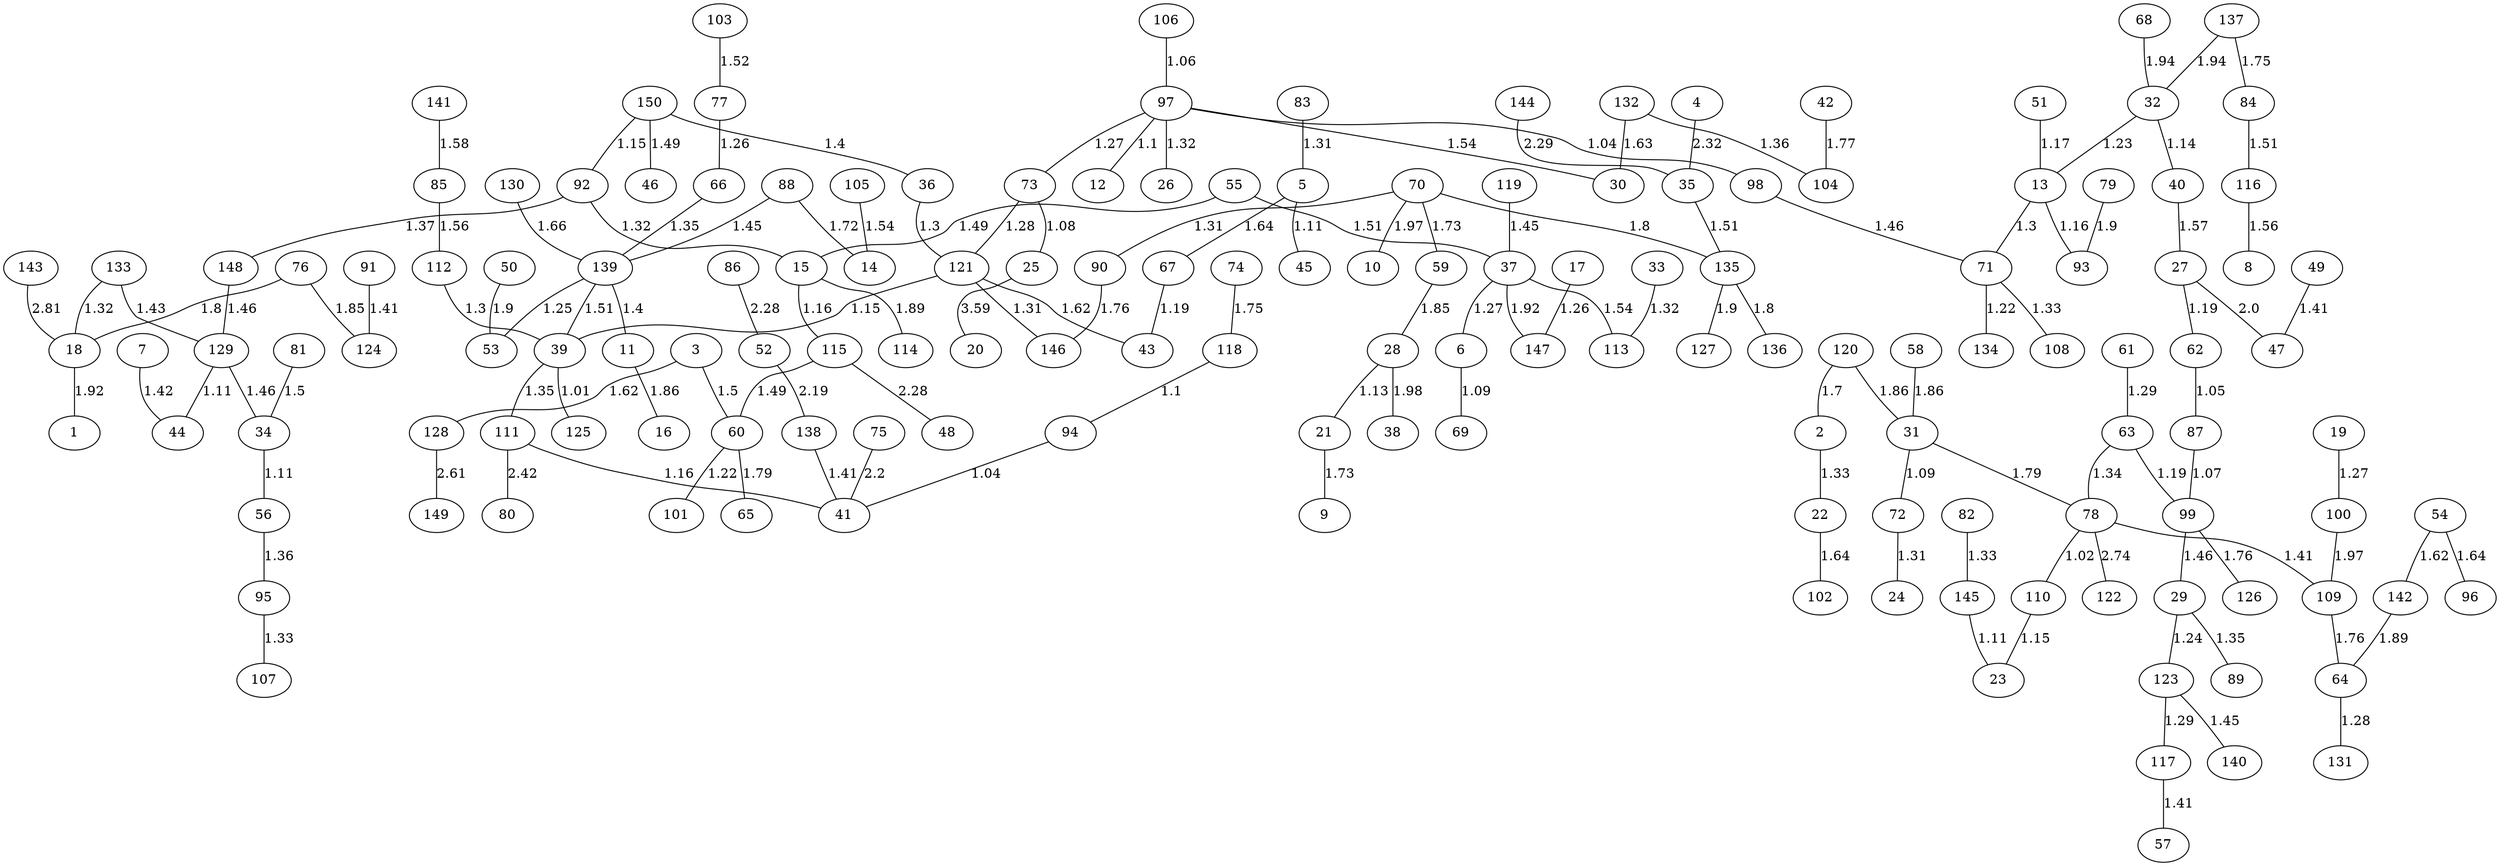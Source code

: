 graph x {
3 -- 128[label=1.62];
3 -- 60[label=1.5];
60 -- 101[label=1.22];
115 -- 60[label=1.49];
15 -- 115[label=1.16];
92 -- 15[label=1.32];
150 -- 92[label=1.15];
92 -- 148[label=1.37];
150 -- 36[label=1.4];
36 -- 121[label=1.3];
121 -- 39[label=1.15];
39 -- 125[label=1.01];
73 -- 121[label=1.28];
73 -- 25[label=1.08];
97 -- 73[label=1.27];
97 -- 98[label=1.04];
106 -- 97[label=1.06];
97 -- 12[label=1.1];
112 -- 39[label=1.3];
121 -- 146[label=1.31];
97 -- 26[label=1.32];
39 -- 111[label=1.35];
111 -- 41[label=1.16];
94 -- 41[label=1.04];
118 -- 94[label=1.1];
138 -- 41[label=1.41];
148 -- 129[label=1.46];
129 -- 44[label=1.11];
7 -- 44[label=1.42];
133 -- 129[label=1.43];
133 -- 18[label=1.32];
129 -- 34[label=1.46];
34 -- 56[label=1.11];
56 -- 95[label=1.36];
95 -- 107[label=1.33];
98 -- 71[label=1.46];
71 -- 134[label=1.22];
13 -- 71[label=1.3];
13 -- 93[label=1.16];
51 -- 13[label=1.17];
32 -- 13[label=1.23];
32 -- 40[label=1.14];
71 -- 108[label=1.33];
150 -- 46[label=1.49];
55 -- 15[label=1.49];
81 -- 34[label=1.5];
139 -- 39[label=1.51];
139 -- 53[label=1.25];
66 -- 139[label=1.35];
77 -- 66[label=1.26];
139 -- 11[label=1.4];
88 -- 139[label=1.45];
55 -- 37[label=1.51];
37 -- 6[label=1.27];
6 -- 69[label=1.09];
119 -- 37[label=1.45];
103 -- 77[label=1.52];
97 -- 30[label=1.54];
37 -- 113[label=1.54];
33 -- 113[label=1.32];
85 -- 112[label=1.56];
40 -- 27[label=1.57];
27 -- 62[label=1.19];
62 -- 87[label=1.05];
87 -- 99[label=1.07];
63 -- 99[label=1.19];
61 -- 63[label=1.29];
63 -- 78[label=1.34];
78 -- 110[label=1.02];
110 -- 23[label=1.15];
145 -- 23[label=1.11];
82 -- 145[label=1.33];
78 -- 109[label=1.41];
99 -- 29[label=1.46];
29 -- 123[label=1.24];
123 -- 117[label=1.29];
29 -- 89[label=1.35];
117 -- 57[label=1.41];
123 -- 140[label=1.45];
141 -- 85[label=1.58];
121 -- 43[label=1.62];
67 -- 43[label=1.19];
132 -- 30[label=1.63];
132 -- 104[label=1.36];
5 -- 67[label=1.64];
5 -- 45[label=1.11];
83 -- 5[label=1.31];
130 -- 139[label=1.66];
88 -- 14[label=1.72];
105 -- 14[label=1.54];
74 -- 118[label=1.75];
99 -- 126[label=1.76];
109 -- 64[label=1.76];
64 -- 131[label=1.28];
90 -- 146[label=1.76];
70 -- 90[label=1.31];
70 -- 59[label=1.73];
42 -- 104[label=1.77];
31 -- 78[label=1.79];
31 -- 72[label=1.09];
72 -- 24[label=1.31];
60 -- 65[label=1.79];
76 -- 18[label=1.8];
70 -- 135[label=1.8];
35 -- 135[label=1.51];
135 -- 136[label=1.8];
59 -- 28[label=1.85];
28 -- 21[label=1.13];
21 -- 9[label=1.73];
76 -- 124[label=1.85];
91 -- 124[label=1.41];
58 -- 31[label=1.86];
120 -- 31[label=1.86];
120 -- 2[label=1.7];
2 -- 22[label=1.33];
22 -- 102[label=1.64];
11 -- 16[label=1.86];
15 -- 114[label=1.89];
142 -- 64[label=1.89];
54 -- 142[label=1.62];
54 -- 96[label=1.64];
135 -- 127[label=1.9];
79 -- 93[label=1.9];
50 -- 53[label=1.9];
18 -- 1[label=1.92];
37 -- 147[label=1.92];
17 -- 147[label=1.26];
68 -- 32[label=1.94];
137 -- 32[label=1.94];
137 -- 84[label=1.75];
84 -- 116[label=1.51];
116 -- 8[label=1.56];
70 -- 10[label=1.97];
100 -- 109[label=1.97];
19 -- 100[label=1.27];
28 -- 38[label=1.98];
27 -- 47[label=2.0];
49 -- 47[label=1.41];
52 -- 138[label=2.19];
75 -- 41[label=2.2];
115 -- 48[label=2.28];
86 -- 52[label=2.28];
144 -- 35[label=2.29];
4 -- 35[label=2.32];
111 -- 80[label=2.42];
128 -- 149[label=2.61];
78 -- 122[label=2.74];
143 -- 18[label=2.81];
25 -- 20[label=3.59];
}